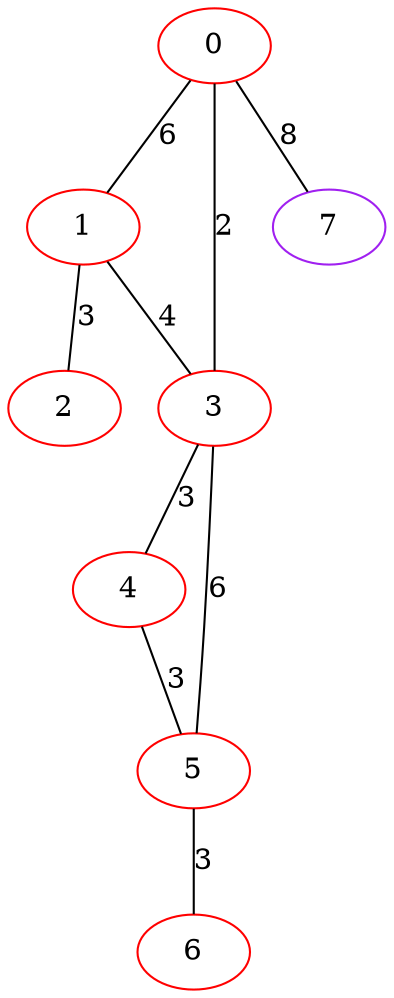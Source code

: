 graph "" {
0 [color=red, weight=1];
1 [color=red, weight=1];
2 [color=red, weight=1];
3 [color=red, weight=1];
4 [color=red, weight=1];
5 [color=red, weight=1];
6 [color=red, weight=1];
7 [color=purple, weight=4];
0 -- 1  [key=0, label=6];
0 -- 3  [key=0, label=2];
0 -- 7  [key=0, label=8];
1 -- 2  [key=0, label=3];
1 -- 3  [key=0, label=4];
3 -- 4  [key=0, label=3];
3 -- 5  [key=0, label=6];
4 -- 5  [key=0, label=3];
5 -- 6  [key=0, label=3];
}
